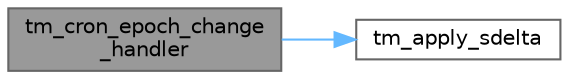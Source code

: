 digraph "tm_cron_epoch_change_handler"
{
 // INTERACTIVE_SVG=YES
 // LATEX_PDF_SIZE
  bgcolor="transparent";
  edge [fontname=Helvetica,fontsize=10,labelfontname=Helvetica,labelfontsize=10];
  node [fontname=Helvetica,fontsize=10,shape=box,height=0.2,width=0.4];
  rankdir="LR";
  Node1 [id="Node000001",label="tm_cron_epoch_change\l_handler",height=0.2,width=0.4,color="gray40", fillcolor="grey60", style="filled", fontcolor="black",tooltip=" "];
  Node1 -> Node2 [id="edge1_Node000001_Node000002",color="steelblue1",style="solid",tooltip=" "];
  Node2 [id="Node000002",label="tm_apply_sdelta",height=0.2,width=0.4,color="grey40", fillcolor="white", style="filled",URL="$time_8h.html#a020bc3b6a0701a332d55523b44d837ae",tooltip="Apply a time difference to a time in system time."];
}
